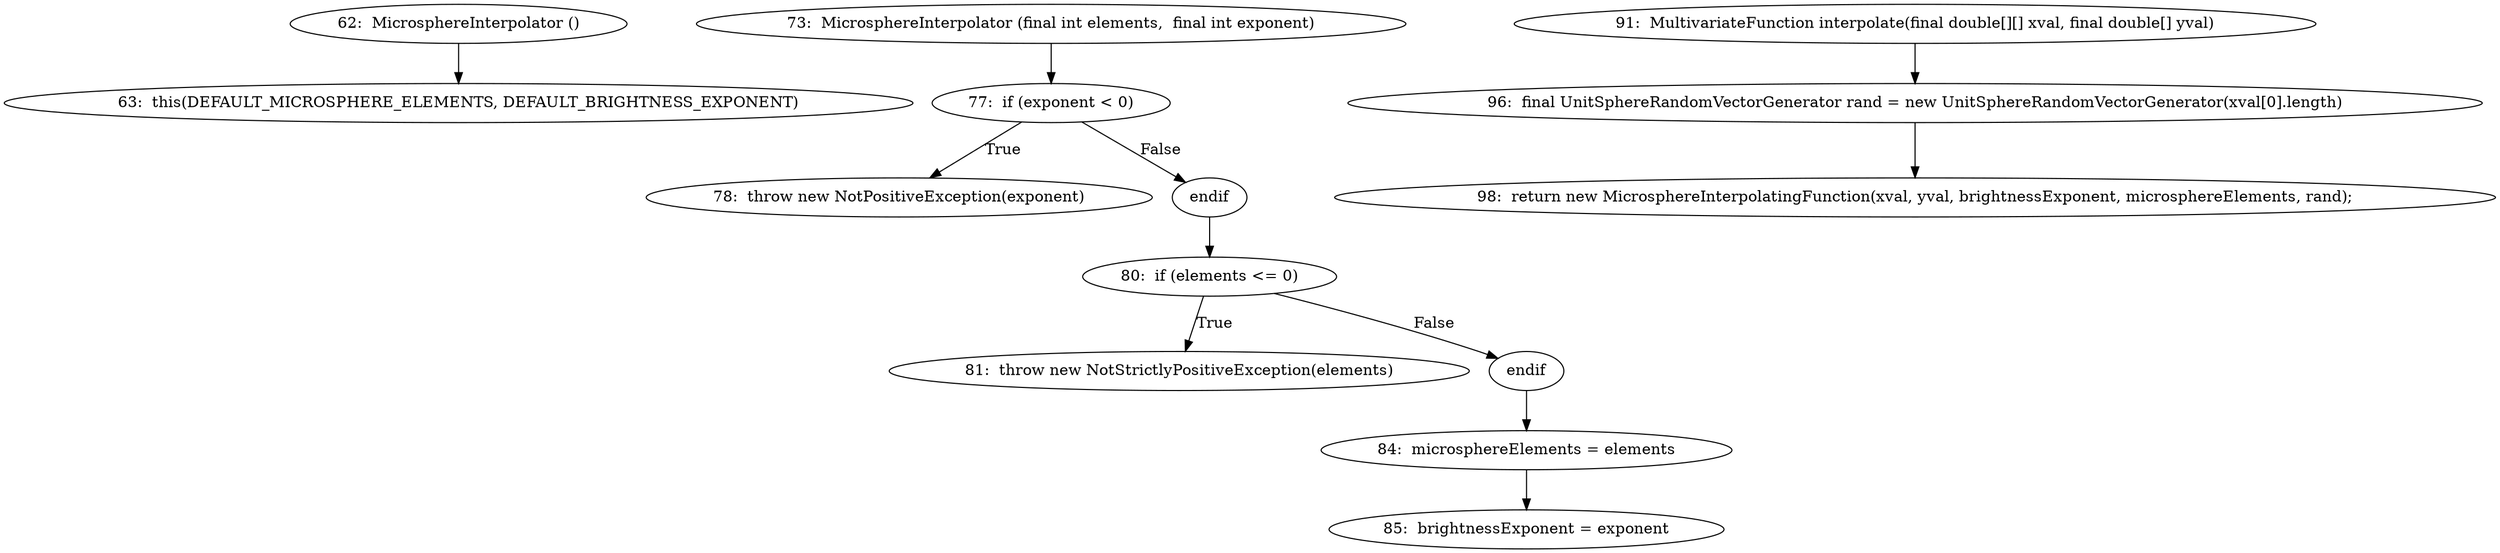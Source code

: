digraph MicrosphereInterpolator_CFG {
  // graph-vertices
  v1  [label="62:  MicrosphereInterpolator ()"];
  v2  [label="63:  this(DEFAULT_MICROSPHERE_ELEMENTS, DEFAULT_BRIGHTNESS_EXPONENT)"];
  v3  [label="73:  MicrosphereInterpolator (final int elements,  final int exponent)"];
  v4  [label="77:  if (exponent < 0)"];
  v5  [label="78:  throw new NotPositiveException(exponent)"];
  v6  [label="endif"];
  v7  [label="80:  if (elements <= 0)"];
  v8  [label="81:  throw new NotStrictlyPositiveException(elements)"];
  v9  [label="endif"];
  v10  [label="84:  microsphereElements = elements"];
  v11  [label="85:  brightnessExponent = exponent"];
  v12  [label="91:  MultivariateFunction interpolate(final double[][] xval, final double[] yval)"];
  v13  [label="96:  final UnitSphereRandomVectorGenerator rand = new UnitSphereRandomVectorGenerator(xval[0].length)"];
  v14  [label="98:  return new MicrosphereInterpolatingFunction(xval, yval, brightnessExponent, microsphereElements, rand);"];
  // graph-edges
  v1 -> v2;
  v3 -> v4;
  v4 -> v5  [label="True"];
  v4 -> v6  [label="False"];
  v6 -> v7;
  v7 -> v8  [label="True"];
  v7 -> v9  [label="False"];
  v9 -> v10;
  v10 -> v11;
  v12 -> v13;
  v13 -> v14;
  // end-of-graph
}
